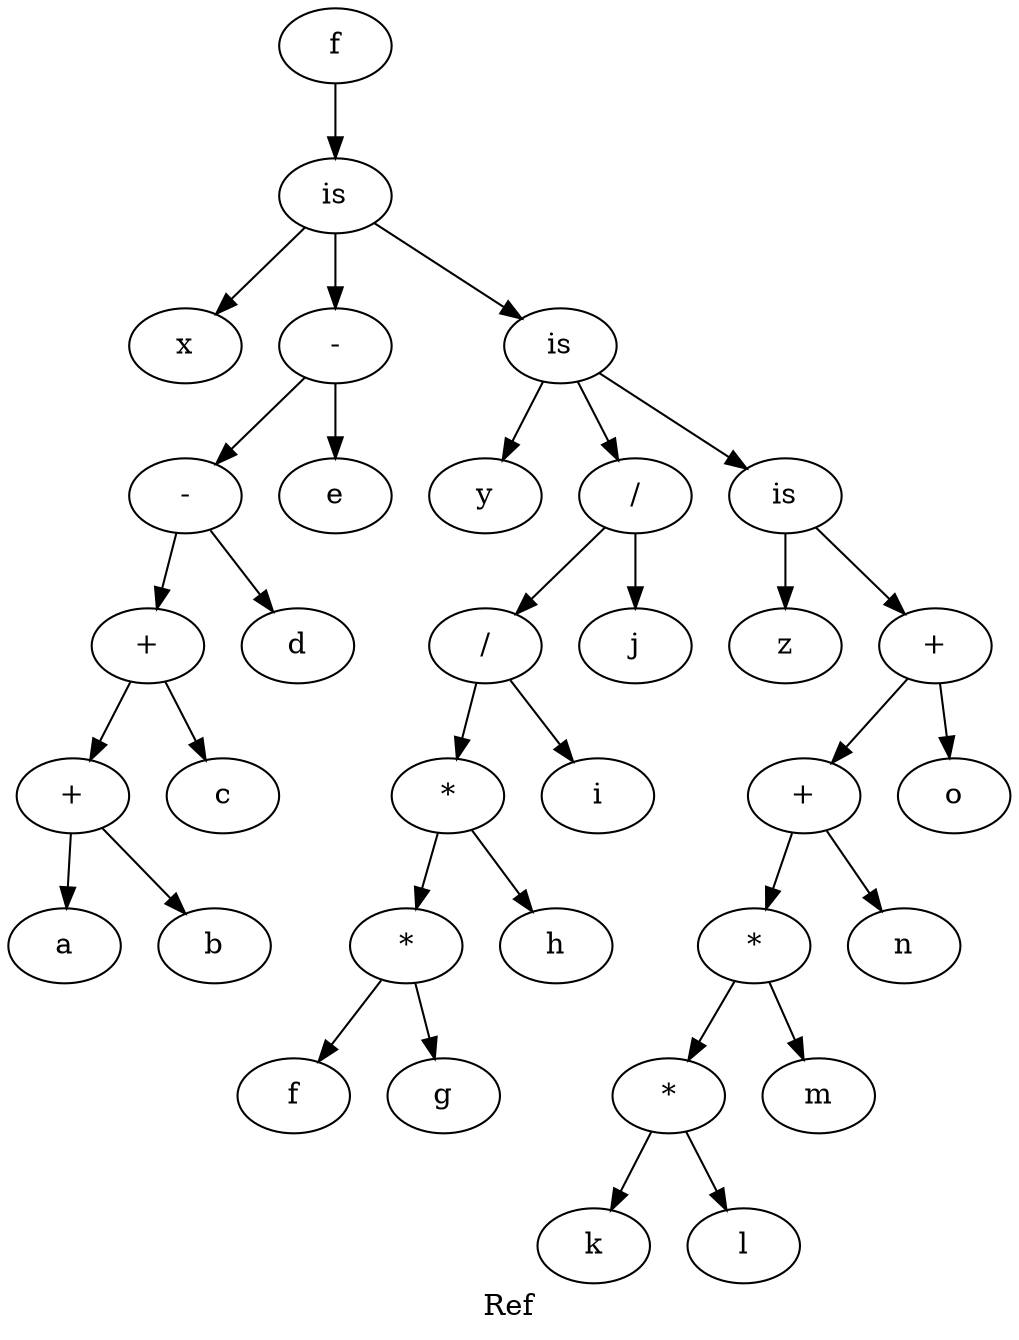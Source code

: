 digraph grafo {
  label="Ref";
  88167088652352 [ label="f" ];
  88167088652352 -> 88167088653744;
  88167088653744 [ label="is" ];
  88167088653744 -> 88167088653696;
  88167088653696 [ label="x" ];
  88167088653744 -> 88167088653648;
  88167088653648 [ label="-" ];
  88167088653648 -> 88167088653552;
  88167088653552 [ label="-" ];
  88167088653552 -> 88167088653456;
  88167088653456 [ label="+" ];
  88167088653456 -> 88167088653360;
  88167088653360 [ label="+" ];
  88167088653360 -> 88167088653264;
  88167088653264 [ label="a" ];
  88167088653360 -> 88167088653312;
  88167088653312 [ label="b" ];
  88167088653456 -> 88167088653408;
  88167088653408 [ label="c" ];
  88167088653552 -> 88167088653504;
  88167088653504 [ label="d" ];
  88167088653648 -> 88167088653600;
  88167088653600 [ label="e" ];
  88167088653744 -> 88167088654272;
  88167088654272 [ label="is" ];
  88167088654272 -> 88167088654224;
  88167088654224 [ label="y" ];
  88167088654272 -> 88167088654176;
  88167088654176 [ label="/" ];
  88167088654176 -> 88167088654080;
  88167088654080 [ label="/" ];
  88167088654080 -> 88167088653984;
  88167088653984 [ label="*" ];
  88167088653984 -> 88167088653888;
  88167088653888 [ label="*" ];
  88167088653888 -> 88167088653792;
  88167088653792 [ label="f" ];
  88167088653888 -> 88167088653840;
  88167088653840 [ label="g" ];
  88167088653984 -> 88167088653936;
  88167088653936 [ label="h" ];
  88167088654080 -> 88167088654032;
  88167088654032 [ label="i" ];
  88167088654176 -> 88167088654128;
  88167088654128 [ label="j" ];
  88167088654272 -> 88167088654800;
  88167088654800 [ label="is" ];
  88167088654800 -> 88167088654752;
  88167088654752 [ label="z" ];
  88167088654800 -> 88167088654704;
  88167088654704 [ label="+" ];
  88167088654704 -> 88167088654608;
  88167088654608 [ label="+" ];
  88167088654608 -> 88167088654512;
  88167088654512 [ label="*" ];
  88167088654512 -> 88167088654416;
  88167088654416 [ label="*" ];
  88167088654416 -> 88167088654320;
  88167088654320 [ label="k" ];
  88167088654416 -> 88167088654368;
  88167088654368 [ label="l" ];
  88167088654512 -> 88167088654464;
  88167088654464 [ label="m" ];
  88167088654608 -> 88167088654560;
  88167088654560 [ label="n" ];
  88167088654704 -> 88167088654656;
  88167088654656 [ label="o" ];
}
